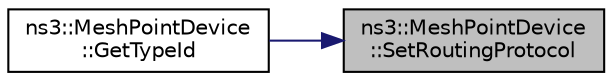 digraph "ns3::MeshPointDevice::SetRoutingProtocol"
{
 // LATEX_PDF_SIZE
  edge [fontname="Helvetica",fontsize="10",labelfontname="Helvetica",labelfontsize="10"];
  node [fontname="Helvetica",fontsize="10",shape=record];
  rankdir="RL";
  Node1 [label="ns3::MeshPointDevice\l::SetRoutingProtocol",height=0.2,width=0.4,color="black", fillcolor="grey75", style="filled", fontcolor="black",tooltip="Register routing protocol to be used. Protocol must be already installed on this mesh point."];
  Node1 -> Node2 [dir="back",color="midnightblue",fontsize="10",style="solid",fontname="Helvetica"];
  Node2 [label="ns3::MeshPointDevice\l::GetTypeId",height=0.2,width=0.4,color="black", fillcolor="white", style="filled",URL="$classns3_1_1_mesh_point_device.html#a9705d0ab147e330bb3eeafdfd844f65b",tooltip="Get the type ID."];
}
